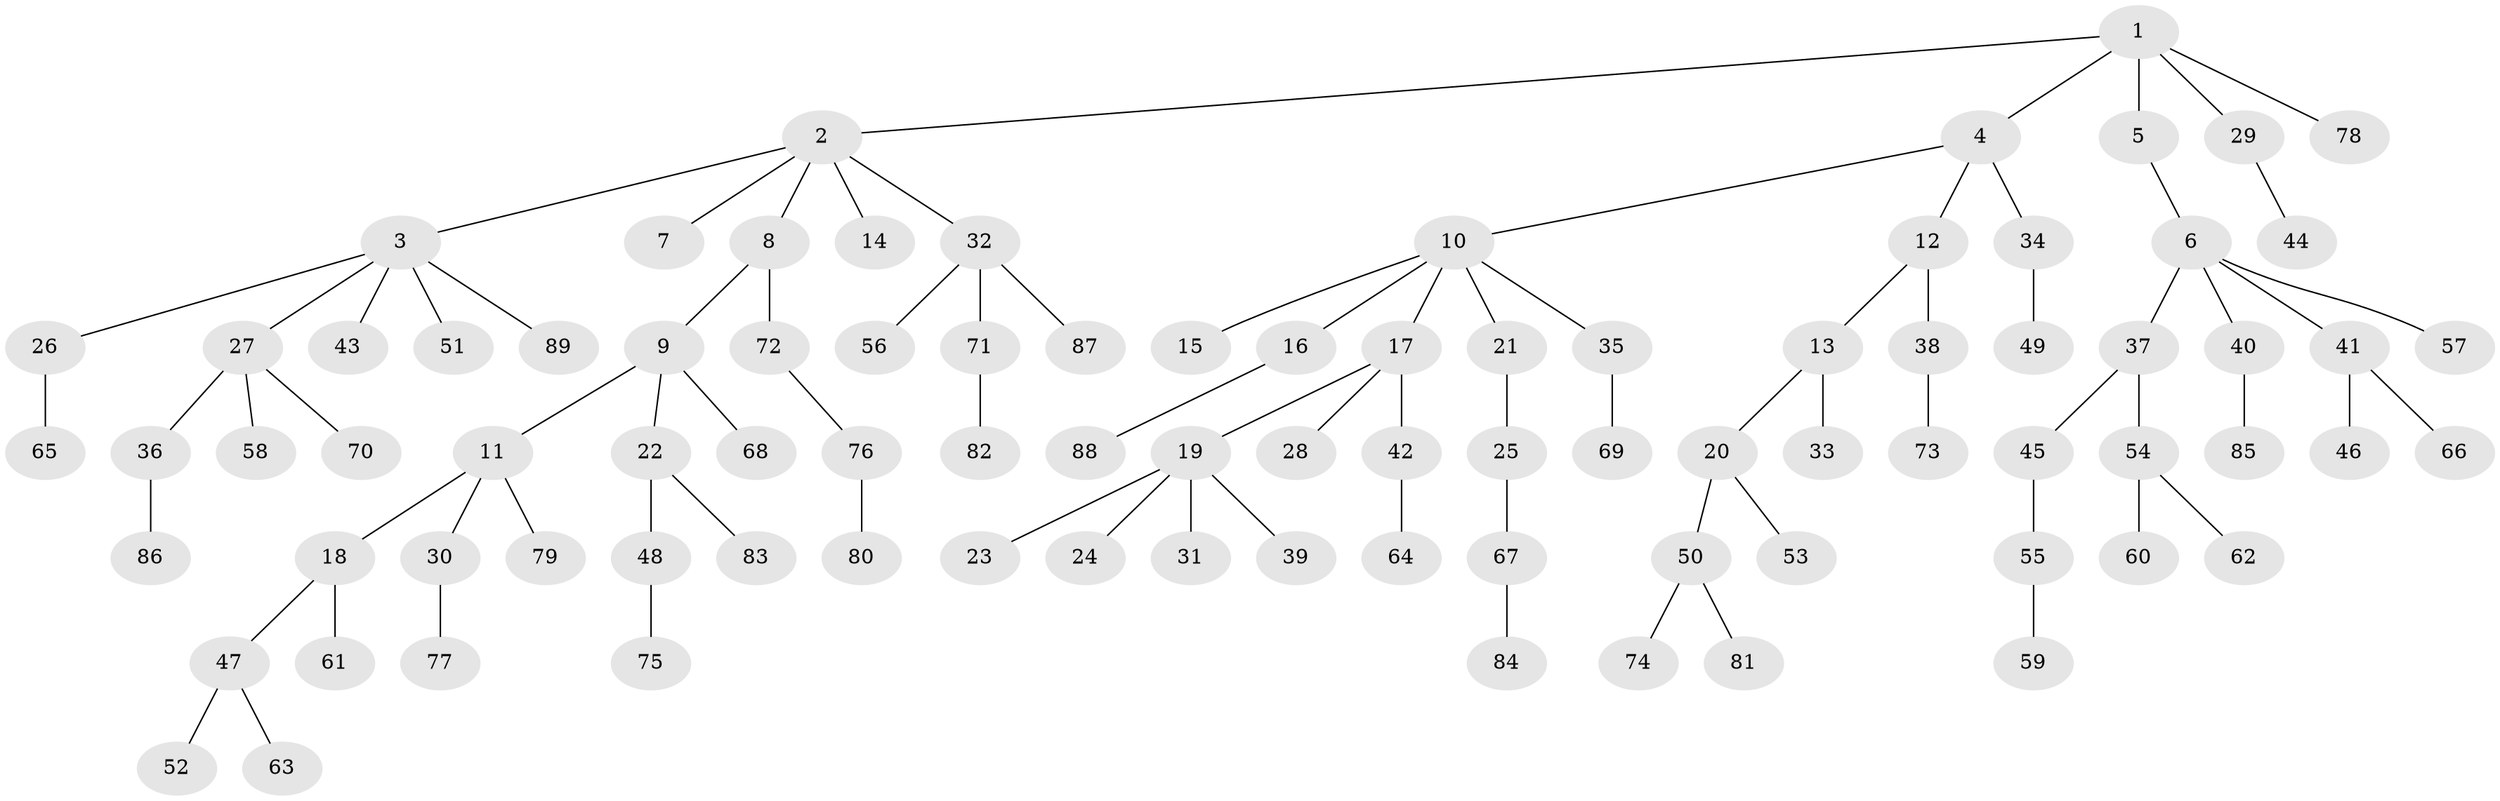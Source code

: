 // Generated by graph-tools (version 1.1) at 2025/02/03/09/25 03:02:16]
// undirected, 89 vertices, 88 edges
graph export_dot {
graph [start="1"]
  node [color=gray90,style=filled];
  1;
  2;
  3;
  4;
  5;
  6;
  7;
  8;
  9;
  10;
  11;
  12;
  13;
  14;
  15;
  16;
  17;
  18;
  19;
  20;
  21;
  22;
  23;
  24;
  25;
  26;
  27;
  28;
  29;
  30;
  31;
  32;
  33;
  34;
  35;
  36;
  37;
  38;
  39;
  40;
  41;
  42;
  43;
  44;
  45;
  46;
  47;
  48;
  49;
  50;
  51;
  52;
  53;
  54;
  55;
  56;
  57;
  58;
  59;
  60;
  61;
  62;
  63;
  64;
  65;
  66;
  67;
  68;
  69;
  70;
  71;
  72;
  73;
  74;
  75;
  76;
  77;
  78;
  79;
  80;
  81;
  82;
  83;
  84;
  85;
  86;
  87;
  88;
  89;
  1 -- 2;
  1 -- 4;
  1 -- 5;
  1 -- 29;
  1 -- 78;
  2 -- 3;
  2 -- 7;
  2 -- 8;
  2 -- 14;
  2 -- 32;
  3 -- 26;
  3 -- 27;
  3 -- 43;
  3 -- 51;
  3 -- 89;
  4 -- 10;
  4 -- 12;
  4 -- 34;
  5 -- 6;
  6 -- 37;
  6 -- 40;
  6 -- 41;
  6 -- 57;
  8 -- 9;
  8 -- 72;
  9 -- 11;
  9 -- 22;
  9 -- 68;
  10 -- 15;
  10 -- 16;
  10 -- 17;
  10 -- 21;
  10 -- 35;
  11 -- 18;
  11 -- 30;
  11 -- 79;
  12 -- 13;
  12 -- 38;
  13 -- 20;
  13 -- 33;
  16 -- 88;
  17 -- 19;
  17 -- 28;
  17 -- 42;
  18 -- 47;
  18 -- 61;
  19 -- 23;
  19 -- 24;
  19 -- 31;
  19 -- 39;
  20 -- 50;
  20 -- 53;
  21 -- 25;
  22 -- 48;
  22 -- 83;
  25 -- 67;
  26 -- 65;
  27 -- 36;
  27 -- 58;
  27 -- 70;
  29 -- 44;
  30 -- 77;
  32 -- 56;
  32 -- 71;
  32 -- 87;
  34 -- 49;
  35 -- 69;
  36 -- 86;
  37 -- 45;
  37 -- 54;
  38 -- 73;
  40 -- 85;
  41 -- 46;
  41 -- 66;
  42 -- 64;
  45 -- 55;
  47 -- 52;
  47 -- 63;
  48 -- 75;
  50 -- 74;
  50 -- 81;
  54 -- 60;
  54 -- 62;
  55 -- 59;
  67 -- 84;
  71 -- 82;
  72 -- 76;
  76 -- 80;
}
